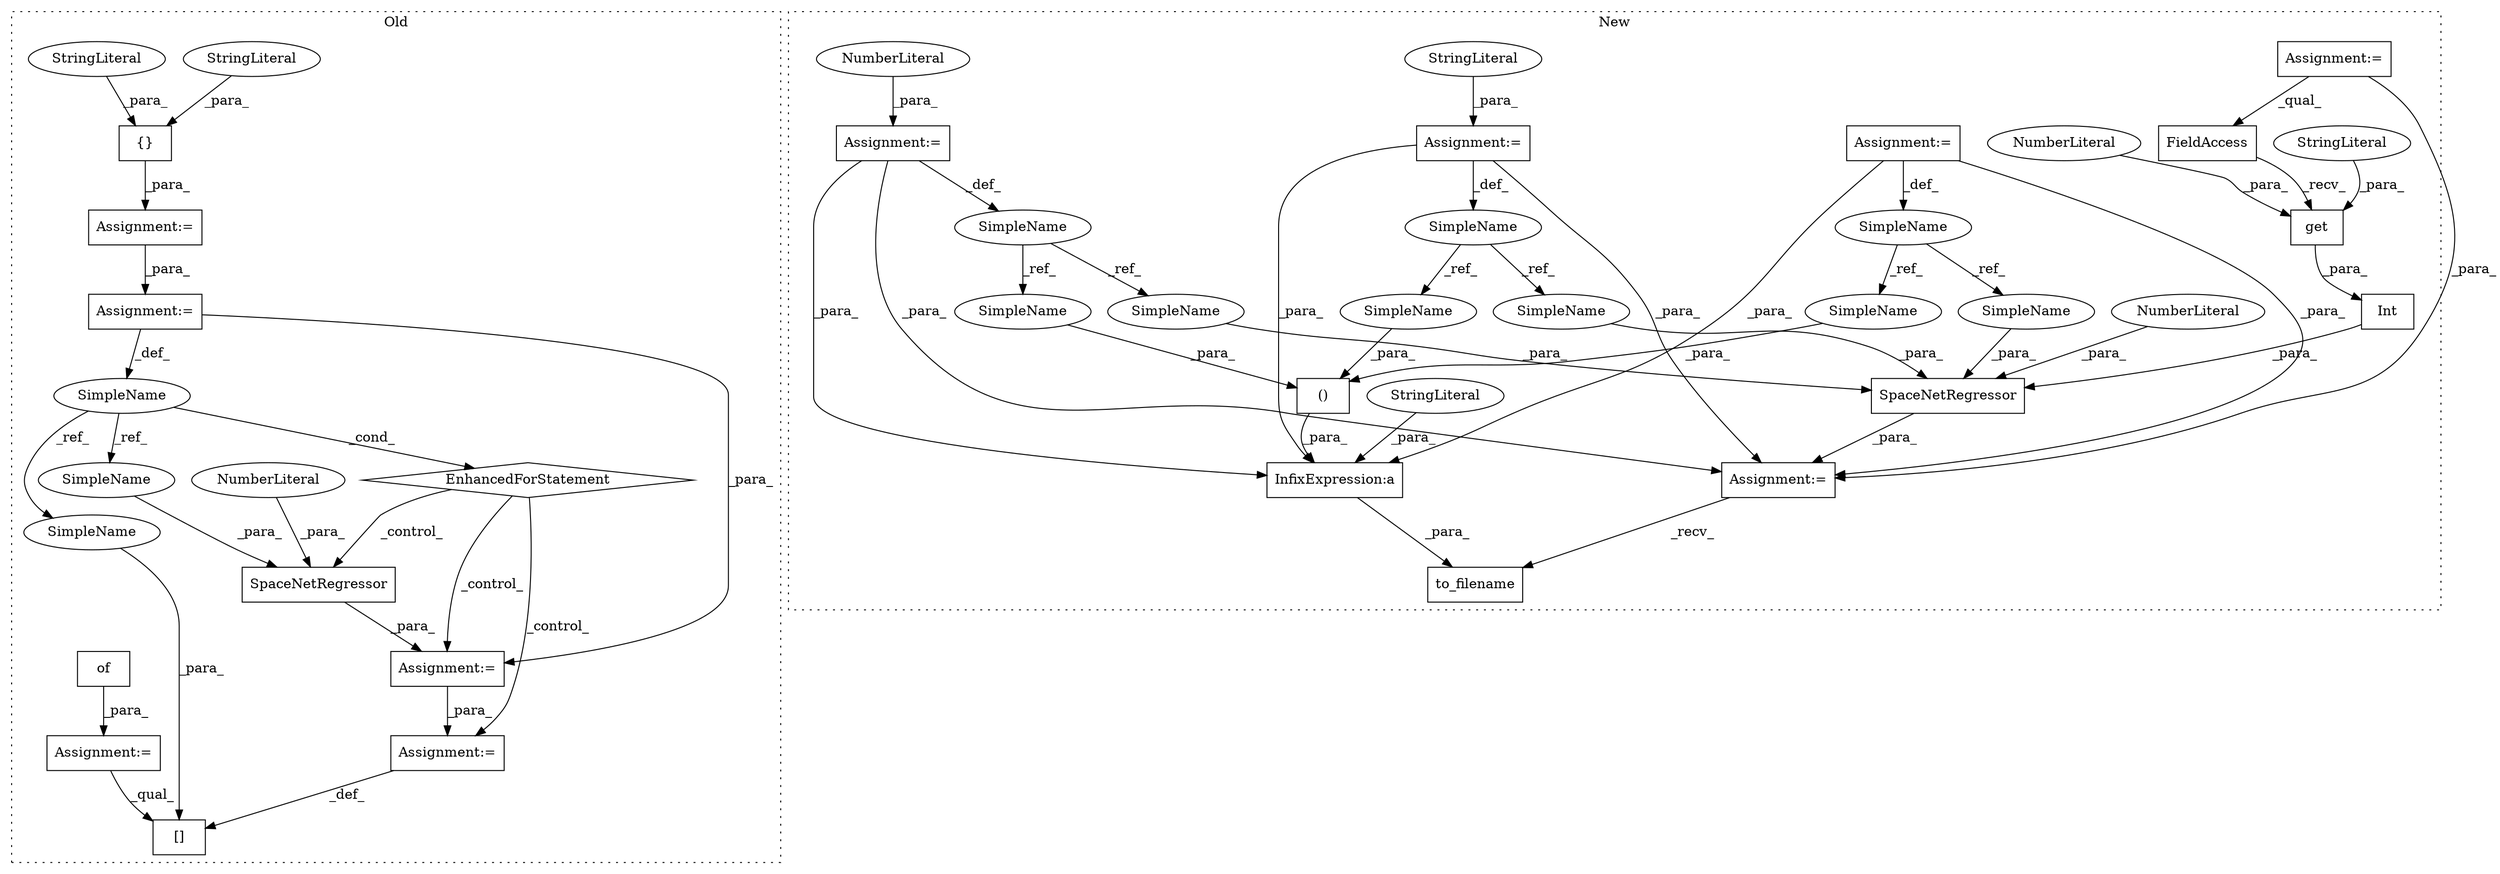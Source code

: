 digraph G {
subgraph cluster0 {
1 [label="SpaceNetRegressor" a="32" s="1108,1148" l="18,1" shape="box"];
3 [label="NumberLiteral" a="34" s="1139" l="1" shape="ellipse"];
5 [label="[]" a="2" s="1193,1209" l="9,1" shape="box"];
6 [label="{}" a="4" s="958,981" l="1,1" shape="box"];
7 [label="EnhancedForStatement" a="70" s="1011,1090" l="53,2" shape="diamond"];
8 [label="SimpleName" a="42" s="1071" l="7" shape="ellipse"];
9 [label="StringLiteral" a="45" s="974" l="7" shape="ellipse"];
10 [label="StringLiteral" a="45" s="959" l="14" shape="ellipse"];
22 [label="of" a="32" s="1001" l="4" shape="box"];
26 [label="Assignment:=" a="7" s="945" l="1" shape="box"];
27 [label="Assignment:=" a="7" s="1011,1090" l="53,2" shape="box"];
31 [label="Assignment:=" a="7" s="1210" l="1" shape="box"];
32 [label="Assignment:=" a="7" s="1107" l="1" shape="box"];
33 [label="Assignment:=" a="7" s="996" l="1" shape="box"];
38 [label="SimpleName" a="42" s="1202" l="7" shape="ellipse"];
39 [label="SimpleName" a="42" s="1141" l="7" shape="ellipse"];
label = "Old";
style="dotted";
}
subgraph cluster1 {
2 [label="SpaceNetRegressor" a="32" s="1065,1170" l="18,1" shape="box"];
4 [label="NumberLiteral" a="34" s="1166" l="4" shape="ellipse"];
11 [label="Int" a="32" s="1098,1128" l="4,1" shape="box"];
12 [label="get" a="32" s="1113,1127" l="4,1" shape="box"];
13 [label="NumberLiteral" a="34" s="1126" l="1" shape="ellipse"];
14 [label="StringLiteral" a="45" s="1117" l="8" shape="ellipse"];
15 [label="FieldAccess" a="22" s="1102" l="10" shape="box"];
16 [label="SimpleName" a="42" s="1002" l="7" shape="ellipse"];
17 [label="()" a="106" s="1324" l="46" shape="box"];
18 [label="InfixExpression:a" a="27" s="1316" l="8" shape="box"];
19 [label="SimpleName" a="42" s="1023" l="8" shape="ellipse"];
20 [label="SimpleName" a="42" s="1041" l="5" shape="ellipse"];
21 [label="StringLiteral" a="45" s="1268" l="48" shape="ellipse"];
23 [label="to_filename" a="32" s="1256,1370" l="12,2" shape="box"];
24 [label="Assignment:=" a="7" s="1064" l="1" shape="box"];
25 [label="Assignment:=" a="7" s="325" l="2" shape="box"];
28 [label="Assignment:=" a="7" s="1046" l="1" shape="box"];
29 [label="Assignment:=" a="7" s="1031" l="1" shape="box"];
30 [label="NumberLiteral" a="34" s="1032" l="3" shape="ellipse"];
34 [label="Assignment:=" a="7" s="1009" l="1" shape="box"];
35 [label="StringLiteral" a="45" s="1010" l="7" shape="ellipse"];
36 [label="SimpleName" a="42" s="1147" l="5" shape="ellipse"];
37 [label="SimpleName" a="42" s="1365" l="5" shape="ellipse"];
40 [label="SimpleName" a="42" s="1139" l="7" shape="ellipse"];
41 [label="SimpleName" a="42" s="1324" l="7" shape="ellipse"];
42 [label="SimpleName" a="42" s="1130" l="8" shape="ellipse"];
43 [label="SimpleName" a="42" s="1344" l="8" shape="ellipse"];
label = "New";
style="dotted";
}
1 -> 32 [label="_para_"];
2 -> 24 [label="_para_"];
3 -> 1 [label="_para_"];
4 -> 2 [label="_para_"];
6 -> 26 [label="_para_"];
7 -> 1 [label="_control_"];
7 -> 32 [label="_control_"];
7 -> 31 [label="_control_"];
8 -> 39 [label="_ref_"];
8 -> 38 [label="_ref_"];
8 -> 7 [label="_cond_"];
9 -> 6 [label="_para_"];
10 -> 6 [label="_para_"];
11 -> 2 [label="_para_"];
12 -> 11 [label="_para_"];
13 -> 12 [label="_para_"];
14 -> 12 [label="_para_"];
15 -> 12 [label="_recv_"];
16 -> 41 [label="_ref_"];
16 -> 40 [label="_ref_"];
17 -> 18 [label="_para_"];
18 -> 23 [label="_para_"];
19 -> 42 [label="_ref_"];
19 -> 43 [label="_ref_"];
20 -> 36 [label="_ref_"];
20 -> 37 [label="_ref_"];
21 -> 18 [label="_para_"];
22 -> 33 [label="_para_"];
24 -> 23 [label="_recv_"];
25 -> 15 [label="_qual_"];
25 -> 24 [label="_para_"];
26 -> 27 [label="_para_"];
27 -> 32 [label="_para_"];
27 -> 8 [label="_def_"];
28 -> 24 [label="_para_"];
28 -> 18 [label="_para_"];
28 -> 20 [label="_def_"];
29 -> 19 [label="_def_"];
29 -> 24 [label="_para_"];
29 -> 18 [label="_para_"];
30 -> 29 [label="_para_"];
31 -> 5 [label="_def_"];
32 -> 31 [label="_para_"];
33 -> 5 [label="_qual_"];
34 -> 16 [label="_def_"];
34 -> 24 [label="_para_"];
34 -> 18 [label="_para_"];
35 -> 34 [label="_para_"];
36 -> 2 [label="_para_"];
37 -> 17 [label="_para_"];
38 -> 5 [label="_para_"];
39 -> 1 [label="_para_"];
40 -> 2 [label="_para_"];
41 -> 17 [label="_para_"];
42 -> 2 [label="_para_"];
43 -> 17 [label="_para_"];
}